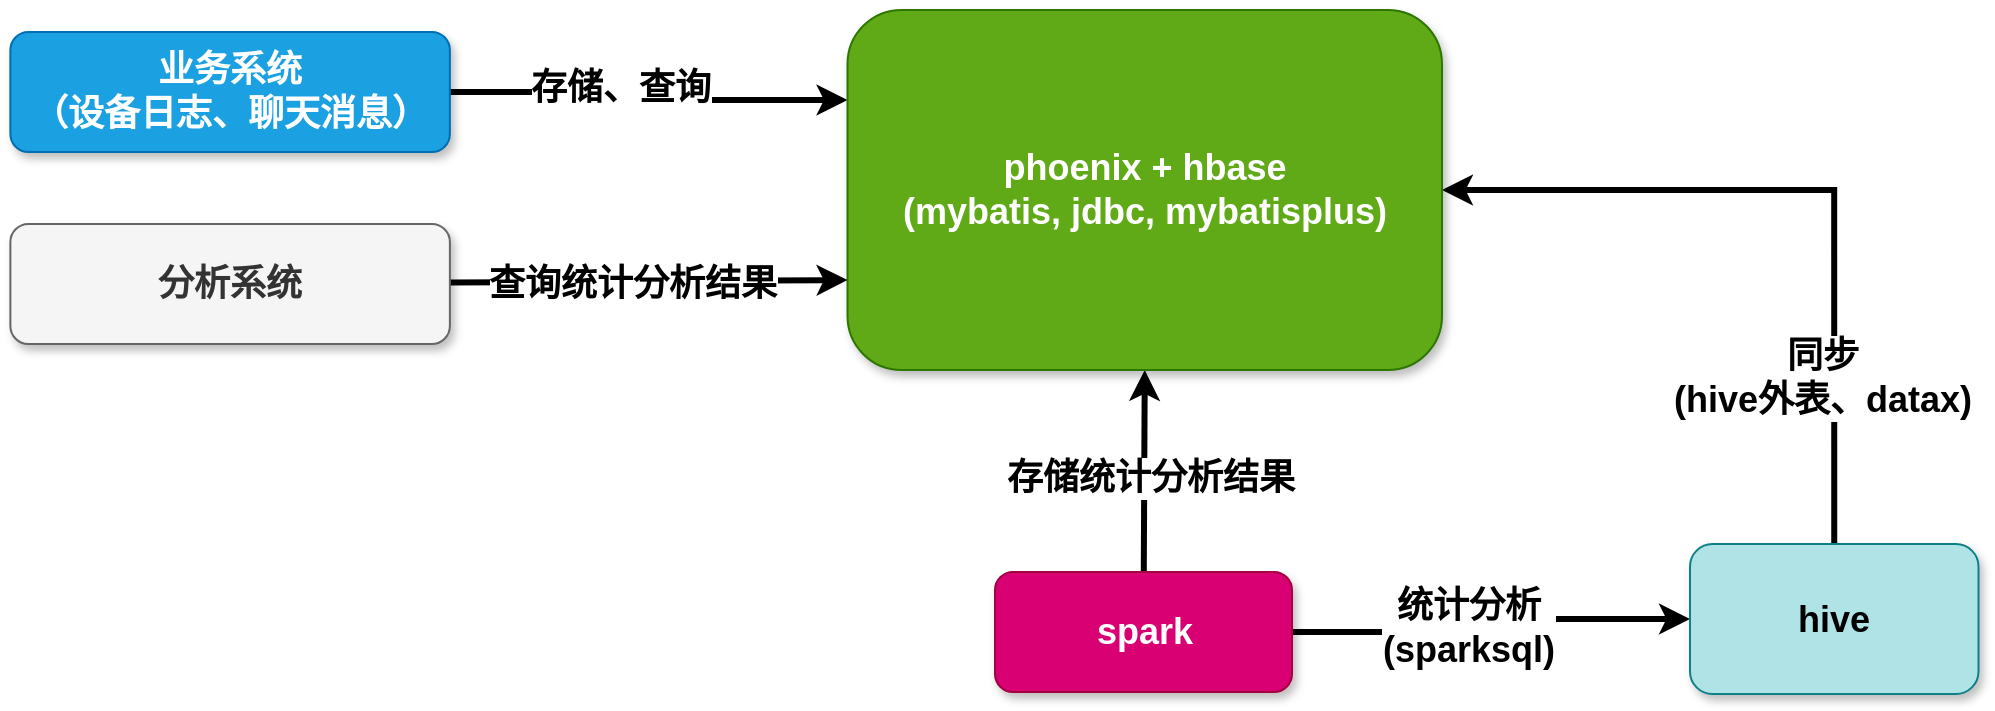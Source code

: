<mxfile version="16.2.4" type="github">
  <diagram id="Ht1M8jgEwFfnCIfOTk4-" name="Page-1">
    <mxGraphModel dx="1382" dy="772" grid="0" gridSize="10" guides="1" tooltips="1" connect="1" arrows="1" fold="1" page="1" pageScale="1" pageWidth="1169" pageHeight="827" math="0" shadow="0">
      <root>
        <mxCell id="0" />
        <mxCell id="1" parent="0" />
        <mxCell id="DJlKxc8Ydcjrk-kJCw-7-2" style="edgeStyle=orthogonalEdgeStyle;rounded=0;orthogonalLoop=1;jettySize=auto;html=1;entryX=0;entryY=0.25;entryDx=0;entryDy=0;strokeWidth=3;" edge="1" parent="1" source="nWQtlcYZ32i_l5jBkG5F-98" target="DJlKxc8Ydcjrk-kJCw-7-1">
          <mxGeometry relative="1" as="geometry" />
        </mxCell>
        <mxCell id="DJlKxc8Ydcjrk-kJCw-7-3" value="存储、查询" style="edgeLabel;html=1;align=center;verticalAlign=middle;resizable=0;points=[];fontSize=18;fontStyle=1" vertex="1" connectable="0" parent="DJlKxc8Ydcjrk-kJCw-7-2">
          <mxGeometry x="-0.163" y="2" relative="1" as="geometry">
            <mxPoint as="offset" />
          </mxGeometry>
        </mxCell>
        <mxCell id="nWQtlcYZ32i_l5jBkG5F-98" value="业务系统&lt;br&gt;（设备日志、聊天消息）" style="rounded=1;whiteSpace=wrap;html=1;fontSize=18;fontStyle=1;fillColor=#1ba1e2;strokeColor=#006EAF;shadow=1;fontColor=#ffffff;" parent="1" vertex="1">
          <mxGeometry x="30.19" y="223" width="219.75" height="60" as="geometry" />
        </mxCell>
        <mxCell id="DJlKxc8Ydcjrk-kJCw-7-6" style="edgeStyle=orthogonalEdgeStyle;rounded=0;orthogonalLoop=1;jettySize=auto;html=1;entryX=0;entryY=0.5;entryDx=0;entryDy=0;fontSize=18;strokeWidth=3;" edge="1" parent="1" source="OHFn_rcIb0ek-qpLiRhw-43" target="OHFn_rcIb0ek-qpLiRhw-71">
          <mxGeometry relative="1" as="geometry" />
        </mxCell>
        <mxCell id="DJlKxc8Ydcjrk-kJCw-7-9" value="统计分析&lt;br&gt;(sparksql)" style="edgeLabel;html=1;align=center;verticalAlign=middle;resizable=0;points=[];fontSize=18;fontStyle=1" vertex="1" connectable="0" parent="DJlKxc8Ydcjrk-kJCw-7-6">
          <mxGeometry x="-0.153" y="3" relative="1" as="geometry">
            <mxPoint x="1" y="1" as="offset" />
          </mxGeometry>
        </mxCell>
        <mxCell id="DJlKxc8Ydcjrk-kJCw-7-10" style="rounded=0;orthogonalLoop=1;jettySize=auto;html=1;entryX=0.5;entryY=1;entryDx=0;entryDy=0;fontSize=18;strokeWidth=3;" edge="1" parent="1" source="OHFn_rcIb0ek-qpLiRhw-43" target="DJlKxc8Ydcjrk-kJCw-7-1">
          <mxGeometry relative="1" as="geometry" />
        </mxCell>
        <mxCell id="DJlKxc8Ydcjrk-kJCw-7-11" value="存储统计分析结果" style="edgeLabel;html=1;align=center;verticalAlign=middle;resizable=0;points=[];fontSize=18;fontStyle=1" vertex="1" connectable="0" parent="DJlKxc8Ydcjrk-kJCw-7-10">
          <mxGeometry x="0.182" y="-3" relative="1" as="geometry">
            <mxPoint y="12" as="offset" />
          </mxGeometry>
        </mxCell>
        <mxCell id="OHFn_rcIb0ek-qpLiRhw-43" value="spark&lt;br&gt;" style="rounded=1;whiteSpace=wrap;html=1;fontSize=18;fontStyle=1;fillColor=#d80073;strokeColor=#A50040;shadow=1;fontColor=#ffffff;" parent="1" vertex="1">
          <mxGeometry x="522.5" y="493" width="148.5" height="60" as="geometry" />
        </mxCell>
        <mxCell id="DJlKxc8Ydcjrk-kJCw-7-7" style="rounded=0;orthogonalLoop=1;jettySize=auto;html=1;entryX=1;entryY=0.5;entryDx=0;entryDy=0;fontSize=18;strokeWidth=3;edgeStyle=orthogonalEdgeStyle;exitX=0.5;exitY=0;exitDx=0;exitDy=0;" edge="1" parent="1" source="OHFn_rcIb0ek-qpLiRhw-71" target="DJlKxc8Ydcjrk-kJCw-7-1">
          <mxGeometry relative="1" as="geometry" />
        </mxCell>
        <mxCell id="DJlKxc8Ydcjrk-kJCw-7-8" value="同步&lt;br&gt;(hive外表、datax)" style="edgeLabel;html=1;align=center;verticalAlign=middle;resizable=0;points=[];fontSize=18;fontStyle=1" vertex="1" connectable="0" parent="DJlKxc8Ydcjrk-kJCw-7-7">
          <mxGeometry x="0.182" y="-4" relative="1" as="geometry">
            <mxPoint x="37" y="98" as="offset" />
          </mxGeometry>
        </mxCell>
        <mxCell id="OHFn_rcIb0ek-qpLiRhw-71" value="hive" style="rounded=1;whiteSpace=wrap;html=1;fontSize=18;fontStyle=1;fillColor=#b0e3e6;strokeColor=#0e8088;shadow=1;" parent="1" vertex="1">
          <mxGeometry x="870" y="479" width="144.25" height="75" as="geometry" />
        </mxCell>
        <mxCell id="DJlKxc8Ydcjrk-kJCw-7-1" value="phoenix + hbase&lt;br&gt;(mybatis, jdbc, mybatisplus)" style="rounded=1;whiteSpace=wrap;html=1;fontSize=18;fontStyle=1;fillColor=#60a917;strokeColor=#2D7600;shadow=1;fontColor=#ffffff;" vertex="1" parent="1">
          <mxGeometry x="448.75" y="212" width="297.25" height="180" as="geometry" />
        </mxCell>
        <mxCell id="DJlKxc8Ydcjrk-kJCw-7-14" style="edgeStyle=none;rounded=0;orthogonalLoop=1;jettySize=auto;html=1;entryX=0;entryY=0.75;entryDx=0;entryDy=0;fontSize=18;strokeWidth=3;" edge="1" parent="1" source="DJlKxc8Ydcjrk-kJCw-7-13" target="DJlKxc8Ydcjrk-kJCw-7-1">
          <mxGeometry relative="1" as="geometry" />
        </mxCell>
        <mxCell id="DJlKxc8Ydcjrk-kJCw-7-15" value="查询统计分析结果" style="edgeLabel;html=1;align=center;verticalAlign=middle;resizable=0;points=[];fontSize=18;fontStyle=1" vertex="1" connectable="0" parent="DJlKxc8Ydcjrk-kJCw-7-14">
          <mxGeometry x="-0.306" y="-2" relative="1" as="geometry">
            <mxPoint x="22" y="-1" as="offset" />
          </mxGeometry>
        </mxCell>
        <mxCell id="DJlKxc8Ydcjrk-kJCw-7-13" value="分析系统" style="rounded=1;whiteSpace=wrap;html=1;fontSize=18;fontStyle=1;fillColor=#f5f5f5;strokeColor=#666666;shadow=1;fontColor=#333333;" vertex="1" parent="1">
          <mxGeometry x="30.19" y="319" width="219.75" height="60" as="geometry" />
        </mxCell>
      </root>
    </mxGraphModel>
  </diagram>
</mxfile>
